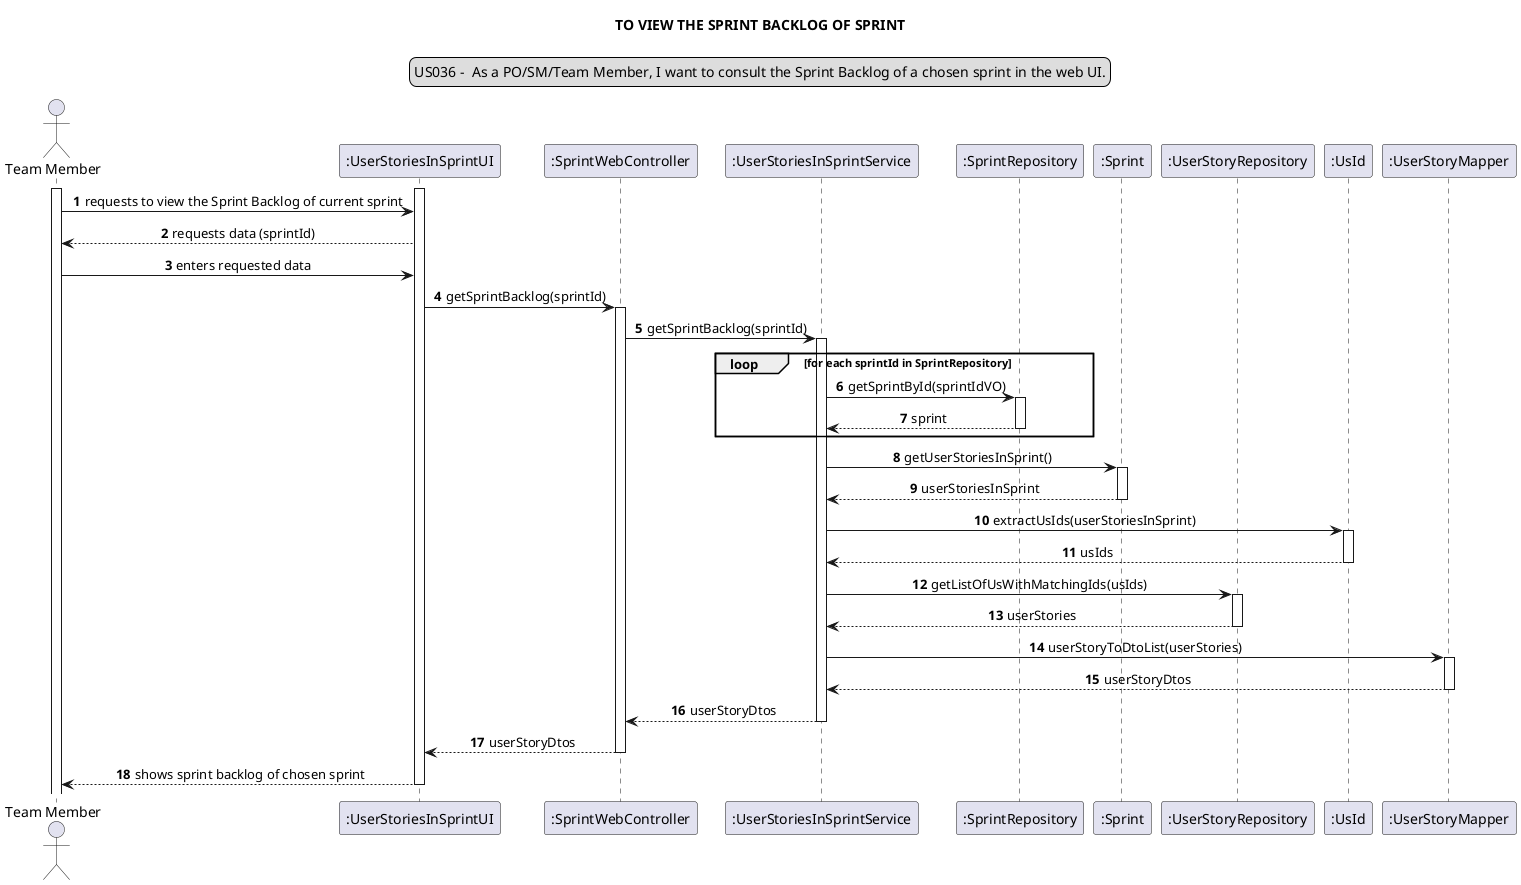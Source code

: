 @startuml
skinparam sequenceMessageAlign center
title TO VIEW THE SPRINT BACKLOG OF SPRINT
legend top
US036 -  As a PO/SM/Team Member, I want to consult the Sprint Backlog of a chosen sprint in the web UI.
end legend
autonumber
actor "Team Member" as member
participant ":UserStoriesInSprintUI" as ui
participant ":SprintWebController" as controller
participant ":UserStoriesInSprintService" as service
participant ":SprintRepository" as repository
participant ":Sprint" as sprint

participant ":UserStoryRepository" as usRepository
participant ":UsId" as usId
participant ":UserStoryMapper" as mapper

activate member
activate ui
member -> ui : requests to view the Sprint Backlog of current sprint

ui --> member : requests data (sprintId)
member -> ui : enters requested data

"ui" -> controller : getSprintBacklog(sprintId)
activate controller
"controller" -> service : getSprintBacklog(sprintId)
activate service

loop for each sprintId in SprintRepository
service -> repository: getSprintById(sprintIdVO)
activate repository
repository --> service: sprint
deactivate repository
end loop
service -> sprint: getUserStoriesInSprint()
activate sprint
sprint --> service: userStoriesInSprint
deactivate sprint
service -> usId: extractUsIds(userStoriesInSprint)
activate usId
usId --> service: usIds
deactivate usId
deactivate repository
service -> usRepository: getListOfUsWithMatchingIds(usIds)
activate usRepository
usRepository --> service: userStories
deactivate usRepository
service -> mapper: userStoryToDtoList(userStories)
activate mapper
mapper --> service : userStoryDtos
deactivate mapper
service --> controller: userStoryDtos
deactivate service
controller --> ui : userStoryDtos
deactivate controller
ui --> member : shows sprint backlog of chosen sprint
deactivate ui

@enduml